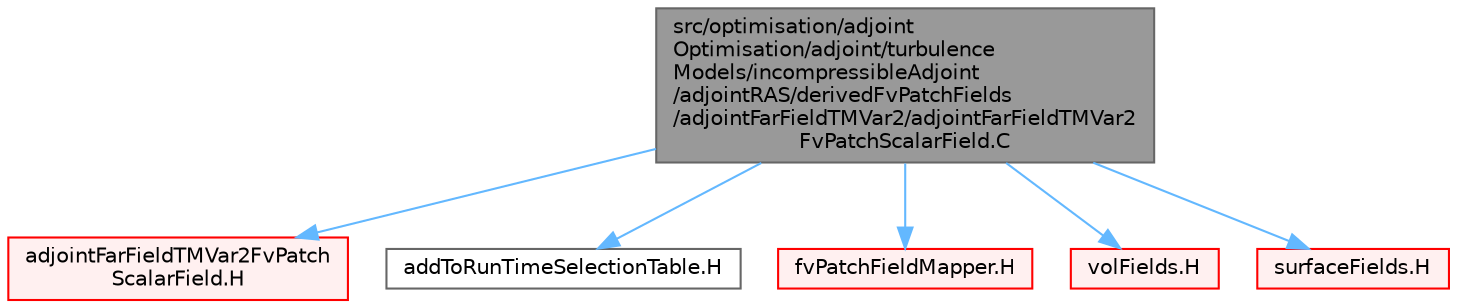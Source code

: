 digraph "src/optimisation/adjointOptimisation/adjoint/turbulenceModels/incompressibleAdjoint/adjointRAS/derivedFvPatchFields/adjointFarFieldTMVar2/adjointFarFieldTMVar2FvPatchScalarField.C"
{
 // LATEX_PDF_SIZE
  bgcolor="transparent";
  edge [fontname=Helvetica,fontsize=10,labelfontname=Helvetica,labelfontsize=10];
  node [fontname=Helvetica,fontsize=10,shape=box,height=0.2,width=0.4];
  Node1 [id="Node000001",label="src/optimisation/adjoint\lOptimisation/adjoint/turbulence\lModels/incompressibleAdjoint\l/adjointRAS/derivedFvPatchFields\l/adjointFarFieldTMVar2/adjointFarFieldTMVar2\lFvPatchScalarField.C",height=0.2,width=0.4,color="gray40", fillcolor="grey60", style="filled", fontcolor="black",tooltip=" "];
  Node1 -> Node2 [id="edge1_Node000001_Node000002",color="steelblue1",style="solid",tooltip=" "];
  Node2 [id="Node000002",label="adjointFarFieldTMVar2FvPatch\lScalarField.H",height=0.2,width=0.4,color="red", fillcolor="#FFF0F0", style="filled",URL="$adjointFarFieldTMVar2FvPatchScalarField_8H.html",tooltip=" "];
  Node1 -> Node504 [id="edge2_Node000001_Node000504",color="steelblue1",style="solid",tooltip=" "];
  Node504 [id="Node000504",label="addToRunTimeSelectionTable.H",height=0.2,width=0.4,color="grey40", fillcolor="white", style="filled",URL="$addToRunTimeSelectionTable_8H.html",tooltip="Macros for easy insertion into run-time selection tables."];
  Node1 -> Node505 [id="edge3_Node000001_Node000505",color="steelblue1",style="solid",tooltip=" "];
  Node505 [id="Node000505",label="fvPatchFieldMapper.H",height=0.2,width=0.4,color="red", fillcolor="#FFF0F0", style="filled",URL="$fvPatchFieldMapper_8H.html",tooltip=" "];
  Node1 -> Node366 [id="edge4_Node000001_Node000366",color="steelblue1",style="solid",tooltip=" "];
  Node366 [id="Node000366",label="volFields.H",height=0.2,width=0.4,color="red", fillcolor="#FFF0F0", style="filled",URL="$volFields_8H.html",tooltip=" "];
  Node1 -> Node409 [id="edge5_Node000001_Node000409",color="steelblue1",style="solid",tooltip=" "];
  Node409 [id="Node000409",label="surfaceFields.H",height=0.2,width=0.4,color="red", fillcolor="#FFF0F0", style="filled",URL="$surfaceFields_8H.html",tooltip="Foam::surfaceFields."];
}
